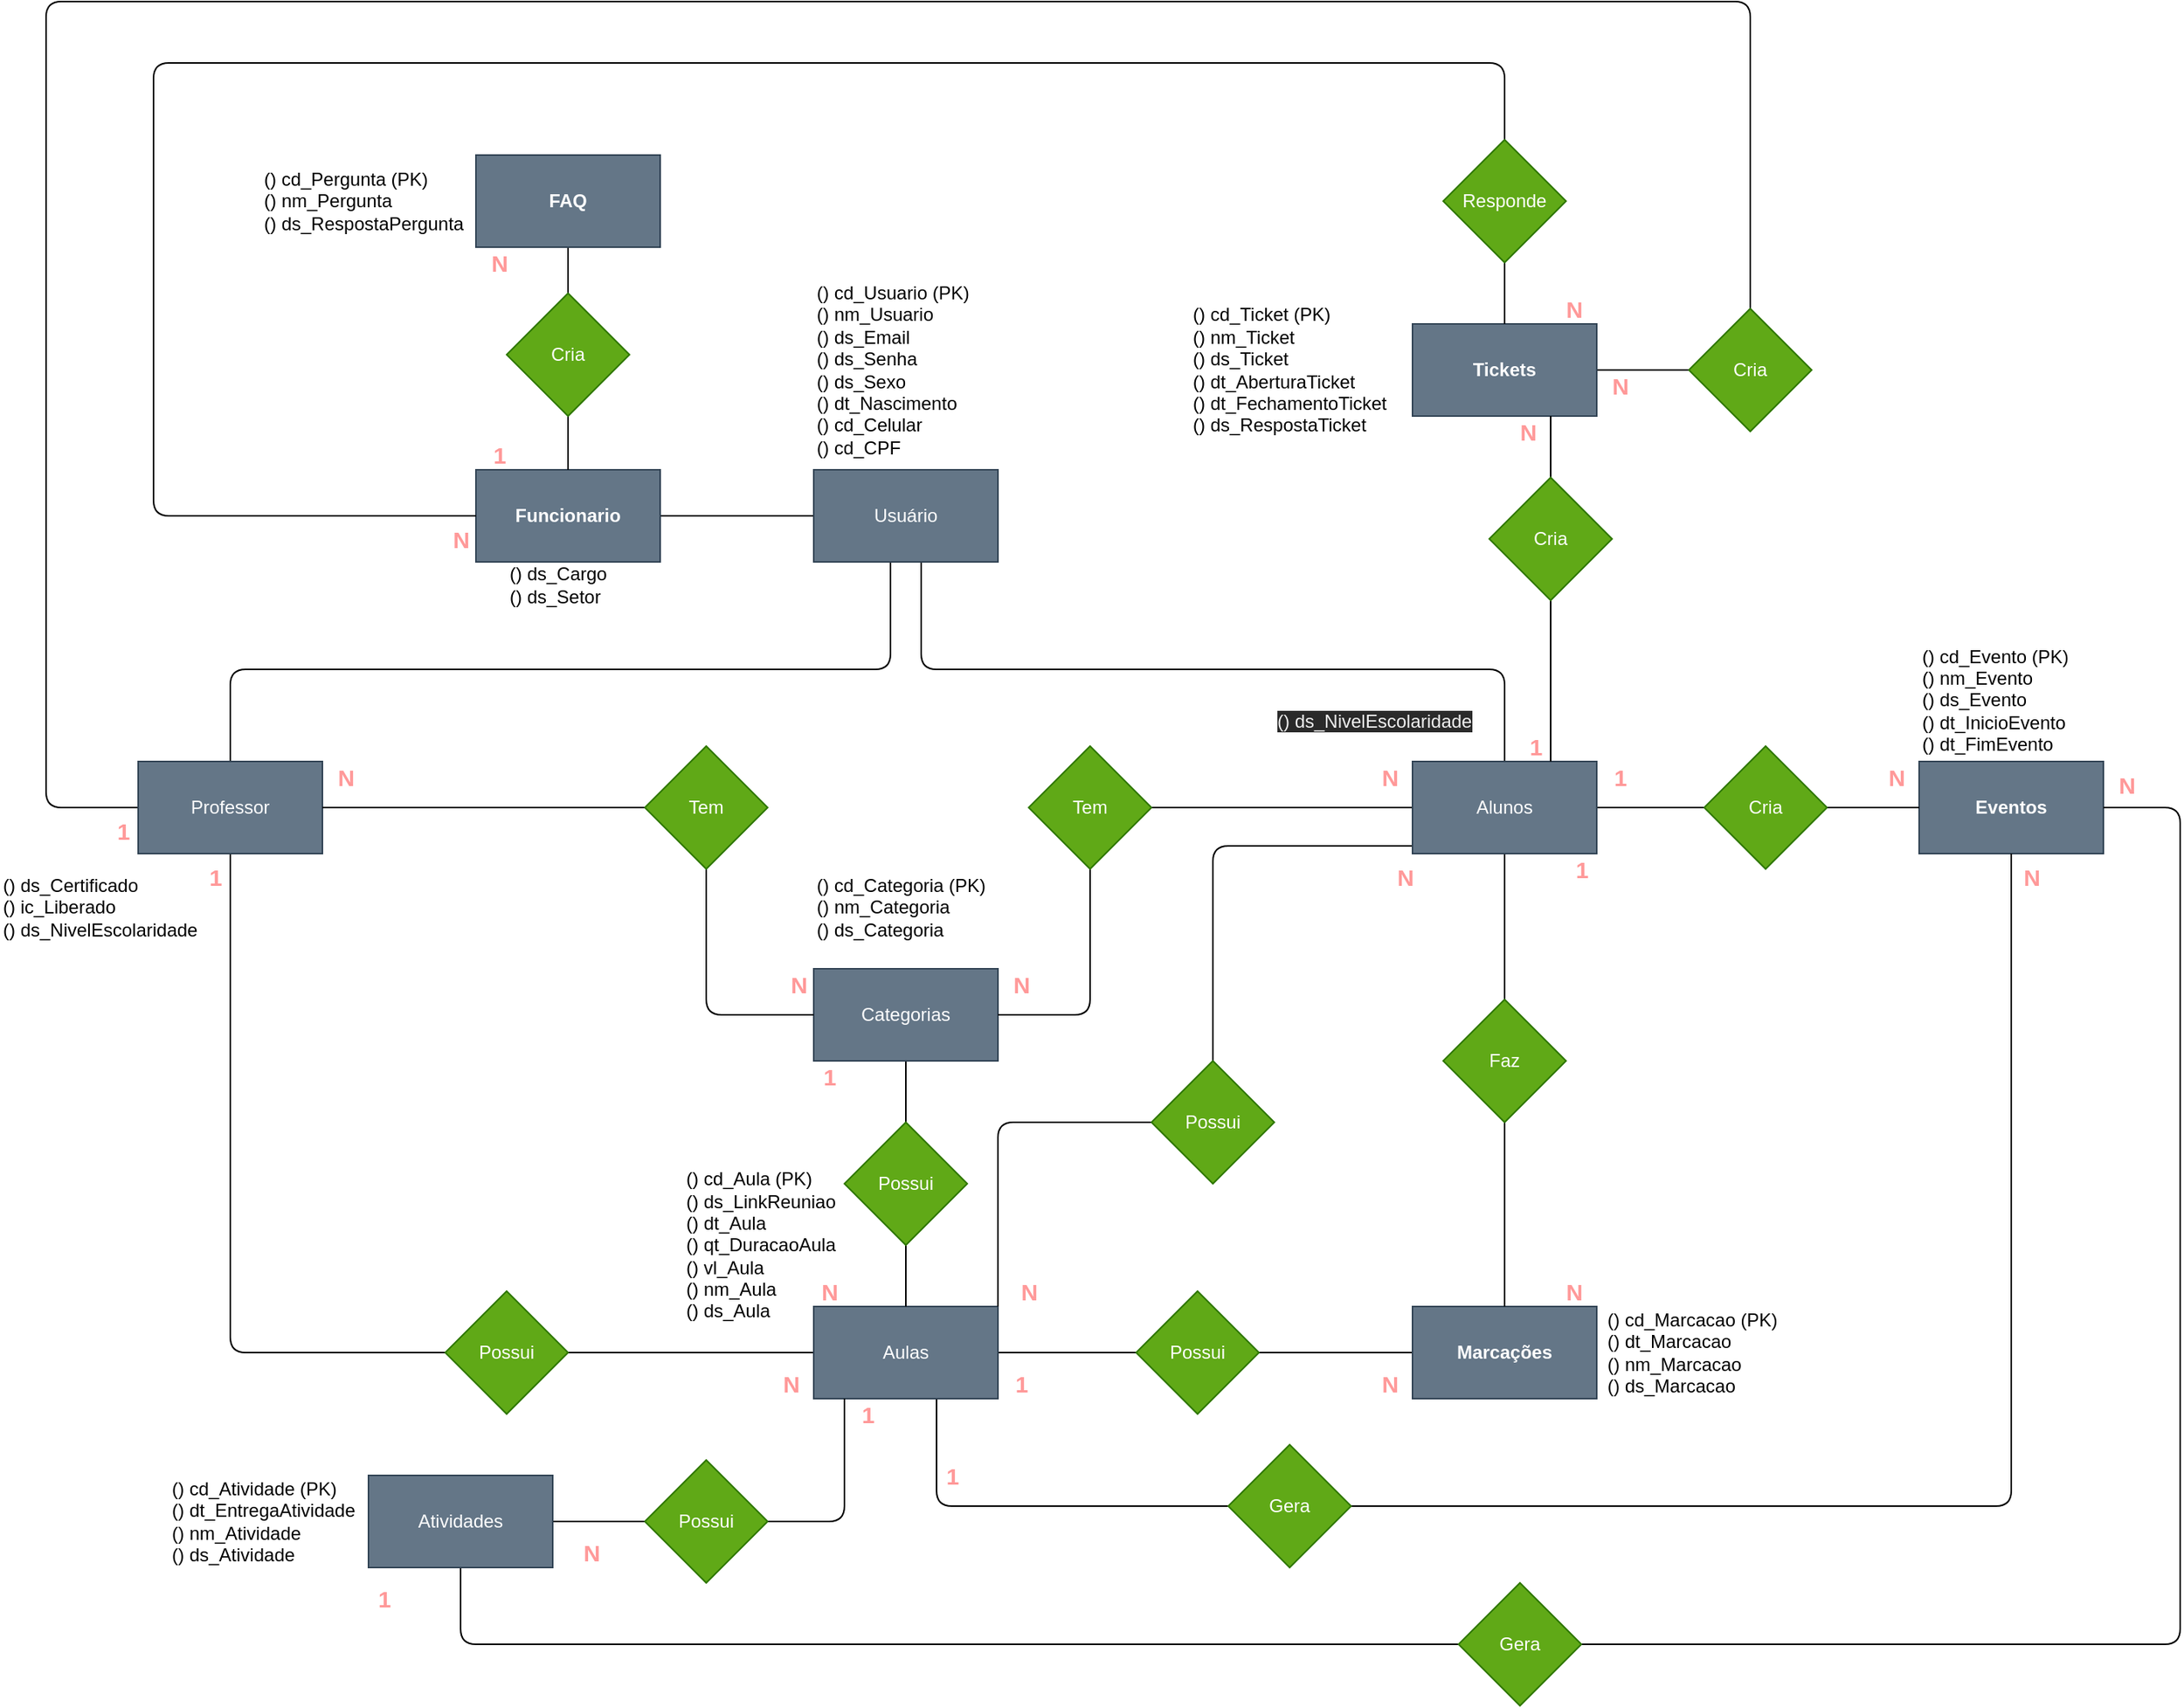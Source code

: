 <mxfile>
    <diagram id="Wx4KEByK1PIdnJh6KDTN" name="DER">
        <mxGraphModel dx="4120" dy="1826" grid="1" gridSize="10" guides="1" tooltips="1" connect="1" arrows="1" fold="1" page="1" pageScale="1" pageWidth="827" pageHeight="1169" math="0" shadow="0">
            <root>
                <mxCell id="0"/>
                <mxCell id="1" parent="0"/>
                <mxCell id="5" value="() cd_Usuario (PK)&lt;br&gt;()&amp;nbsp;nm_Usuario&lt;br&gt;()&amp;nbsp;ds_Email&lt;br&gt;()&amp;nbsp;&lt;span&gt;ds_Senha&lt;br&gt;() ds_Sexo&lt;br&gt;() dt_Nascimento&lt;br&gt;() cd_Celular&lt;br&gt;() cd_CPF&lt;br&gt;&lt;/span&gt;" style="text;html=1;strokeColor=none;fillColor=none;align=left;verticalAlign=middle;whiteSpace=wrap;rounded=0;" parent="1" vertex="1">
                    <mxGeometry x="-1860" y="-390" width="140" height="80" as="geometry"/>
                </mxCell>
                <mxCell id="15" value="() ds_Certificado&lt;br&gt;() ic_Liberado&lt;br&gt;() ds_NivelEscolaridade" style="text;html=1;strokeColor=none;fillColor=none;align=left;verticalAlign=middle;whiteSpace=wrap;rounded=0;" parent="1" vertex="1">
                    <mxGeometry x="-2390" y="-40" width="150" height="80" as="geometry"/>
                </mxCell>
                <mxCell id="16" value="() cd_Categoria (PK)&lt;br&gt;() nm_Categoria&lt;br&gt;() ds_Categoria" style="text;html=1;strokeColor=none;fillColor=none;align=left;verticalAlign=middle;whiteSpace=wrap;rounded=0;" parent="1" vertex="1">
                    <mxGeometry x="-1860" y="-40" width="130" height="80" as="geometry"/>
                </mxCell>
                <mxCell id="17" value="() cd_Aula (PK)&lt;br&gt;() ds_LinkReuniao&lt;br&gt;() dt_Aula&lt;br&gt;() qt_DuracaoAula&lt;br&gt;() vl_Aula&lt;br&gt;() nm_Aula&lt;br&gt;() ds_Aula" style="text;html=1;strokeColor=none;fillColor=none;align=left;verticalAlign=middle;whiteSpace=wrap;rounded=0;" parent="1" vertex="1">
                    <mxGeometry x="-1945" y="180" width="130" height="80" as="geometry"/>
                </mxCell>
                <mxCell id="36" value="() ds_Cargo&lt;br&gt;() ds_Setor" style="text;html=1;strokeColor=none;fillColor=none;align=left;verticalAlign=middle;whiteSpace=wrap;rounded=0;fontStyle=0" parent="1" vertex="1">
                    <mxGeometry x="-2060" y="-250" width="110" height="80" as="geometry"/>
                </mxCell>
                <mxCell id="37" value="&lt;meta charset=&quot;utf-8&quot;&gt;&lt;span style=&quot;color: rgb(240, 240, 240); font-family: helvetica; font-size: 12px; font-style: normal; font-weight: 400; letter-spacing: normal; text-align: left; text-indent: 0px; text-transform: none; word-spacing: 0px; background-color: rgb(42, 42, 42); display: inline; float: none;&quot;&gt;() ds_NivelEscolaridade&lt;/span&gt;" style="text;whiteSpace=wrap;html=1;" parent="1" vertex="1">
                    <mxGeometry x="-1560" y="-135" width="150" height="30" as="geometry"/>
                </mxCell>
                <mxCell id="41" value="() cd_Atividade (PK)&lt;br&gt;() dt_EntregaAtividade&lt;br&gt;() nm_Atividade&lt;br&gt;() ds_Atividade" style="text;html=1;strokeColor=none;fillColor=none;align=left;verticalAlign=middle;whiteSpace=wrap;rounded=0;" parent="1" vertex="1">
                    <mxGeometry x="-2280" y="360" width="130" height="80" as="geometry"/>
                </mxCell>
                <mxCell id="109" style="edgeStyle=orthogonalEdgeStyle;html=1;entryX=1;entryY=0.5;entryDx=0;entryDy=0;endArrow=none;endFill=0;" parent="1" source="105" target="106" edge="1">
                    <mxGeometry relative="1" as="geometry"/>
                </mxCell>
                <mxCell id="113" style="edgeStyle=orthogonalEdgeStyle;html=1;entryX=0.5;entryY=0;entryDx=0;entryDy=0;endArrow=none;endFill=0;" parent="1" source="105" target="112" edge="1">
                    <mxGeometry relative="1" as="geometry">
                        <Array as="points">
                            <mxPoint x="-1810" y="-155"/>
                            <mxPoint x="-2240" y="-155"/>
                        </Array>
                    </mxGeometry>
                </mxCell>
                <mxCell id="115" style="edgeStyle=orthogonalEdgeStyle;html=1;endArrow=none;endFill=0;" parent="1" source="105" target="114" edge="1">
                    <mxGeometry relative="1" as="geometry">
                        <Array as="points">
                            <mxPoint x="-1790" y="-155"/>
                            <mxPoint x="-1410" y="-155"/>
                        </Array>
                    </mxGeometry>
                </mxCell>
                <mxCell id="105" value="Usuário" style="rounded=0;whiteSpace=wrap;html=1;fillColor=#647687;strokeColor=#314354;fontColor=#ffffff;" parent="1" vertex="1">
                    <mxGeometry x="-1860" y="-285" width="120" height="60" as="geometry"/>
                </mxCell>
                <mxCell id="106" value="Funcionario" style="rounded=0;whiteSpace=wrap;html=1;fontStyle=1;fillColor=#647687;strokeColor=#314354;fontColor=#ffffff;" parent="1" vertex="1">
                    <mxGeometry x="-2080" y="-285" width="120" height="60" as="geometry"/>
                </mxCell>
                <mxCell id="tct3I6zgMniIQEvbU7FZ-157" value="" style="edgeStyle=orthogonalEdgeStyle;html=1;endArrow=none;endFill=0;" parent="1" source="108" target="tct3I6zgMniIQEvbU7FZ-156" edge="1">
                    <mxGeometry relative="1" as="geometry"/>
                </mxCell>
                <mxCell id="108" value="FAQ" style="rounded=0;whiteSpace=wrap;html=1;fontStyle=1;fillColor=#647687;strokeColor=#314354;fontColor=#ffffff;" parent="1" vertex="1">
                    <mxGeometry x="-2080" y="-490" width="120" height="60" as="geometry"/>
                </mxCell>
                <mxCell id="171" style="edgeStyle=orthogonalEdgeStyle;html=1;entryX=0;entryY=0.5;entryDx=0;entryDy=0;endArrow=none;endFill=0;" edge="1" parent="1" source="110" target="170">
                    <mxGeometry relative="1" as="geometry"/>
                </mxCell>
                <mxCell id="110" value="Tickets" style="rounded=0;whiteSpace=wrap;html=1;fontStyle=1;fillColor=#647687;strokeColor=#314354;fontColor=#ffffff;" parent="1" vertex="1">
                    <mxGeometry x="-1470" y="-380" width="120" height="60" as="geometry"/>
                </mxCell>
                <mxCell id="146" style="edgeStyle=orthogonalEdgeStyle;html=1;entryX=0;entryY=0.5;entryDx=0;entryDy=0;endArrow=none;endFill=0;" edge="1" parent="1" source="112" target="143">
                    <mxGeometry relative="1" as="geometry">
                        <Array as="points">
                            <mxPoint x="-2240" y="290"/>
                        </Array>
                    </mxGeometry>
                </mxCell>
                <mxCell id="173" style="edgeStyle=orthogonalEdgeStyle;html=1;entryX=0.5;entryY=0;entryDx=0;entryDy=0;endArrow=none;endFill=0;" edge="1" parent="1" source="112" target="170">
                    <mxGeometry relative="1" as="geometry">
                        <Array as="points">
                            <mxPoint x="-2360" y="-65"/>
                            <mxPoint x="-2360" y="-590"/>
                            <mxPoint x="-1250" y="-590"/>
                        </Array>
                    </mxGeometry>
                </mxCell>
                <mxCell id="112" value="Professor" style="rounded=0;whiteSpace=wrap;html=1;fillColor=#647687;strokeColor=#314354;fontColor=#ffffff;" parent="1" vertex="1">
                    <mxGeometry x="-2300" y="-95" width="120" height="60" as="geometry"/>
                </mxCell>
                <mxCell id="tct3I6zgMniIQEvbU7FZ-130" style="edgeStyle=orthogonalEdgeStyle;html=1;entryX=0;entryY=0.5;entryDx=0;entryDy=0;endArrow=none;endFill=0;" parent="1" source="114" target="tct3I6zgMniIQEvbU7FZ-129" edge="1">
                    <mxGeometry relative="1" as="geometry"/>
                </mxCell>
                <mxCell id="tct3I6zgMniIQEvbU7FZ-133" style="edgeStyle=orthogonalEdgeStyle;html=1;entryX=0.5;entryY=0;entryDx=0;entryDy=0;endArrow=none;endFill=0;" parent="1" source="114" target="tct3I6zgMniIQEvbU7FZ-132" edge="1">
                    <mxGeometry relative="1" as="geometry"/>
                </mxCell>
                <mxCell id="tct3I6zgMniIQEvbU7FZ-147" style="edgeStyle=orthogonalEdgeStyle;html=1;endArrow=none;endFill=0;" parent="1" source="114" target="tct3I6zgMniIQEvbU7FZ-145" edge="1">
                    <mxGeometry relative="1" as="geometry"/>
                </mxCell>
                <mxCell id="151" style="edgeStyle=orthogonalEdgeStyle;html=1;entryX=0.5;entryY=0;entryDx=0;entryDy=0;endArrow=none;endFill=0;" edge="1" parent="1" source="114" target="150">
                    <mxGeometry relative="1" as="geometry">
                        <Array as="points">
                            <mxPoint x="-1600" y="-40"/>
                        </Array>
                    </mxGeometry>
                </mxCell>
                <mxCell id="114" value="Alunos" style="rounded=0;whiteSpace=wrap;html=1;fillColor=#647687;strokeColor=#314354;fontColor=#ffffff;" parent="1" vertex="1">
                    <mxGeometry x="-1470" y="-95" width="120" height="60" as="geometry"/>
                </mxCell>
                <mxCell id="116" value="Eventos" style="rounded=0;whiteSpace=wrap;html=1;fontStyle=1;fillColor=#647687;strokeColor=#314354;fontColor=#ffffff;" parent="1" vertex="1">
                    <mxGeometry x="-1140" y="-95" width="120" height="60" as="geometry"/>
                </mxCell>
                <mxCell id="tct3I6zgMniIQEvbU7FZ-136" style="edgeStyle=orthogonalEdgeStyle;html=1;entryX=0;entryY=0.5;entryDx=0;entryDy=0;endArrow=none;endFill=0;" parent="1" source="118" target="tct3I6zgMniIQEvbU7FZ-135" edge="1">
                    <mxGeometry relative="1" as="geometry"/>
                </mxCell>
                <mxCell id="140" style="edgeStyle=orthogonalEdgeStyle;html=1;entryX=0;entryY=0.5;entryDx=0;entryDy=0;endArrow=none;endFill=0;" parent="1" source="118" target="136" edge="1">
                    <mxGeometry relative="1" as="geometry">
                        <Array as="points">
                            <mxPoint x="-1780" y="390"/>
                        </Array>
                    </mxGeometry>
                </mxCell>
                <mxCell id="144" style="edgeStyle=none;html=1;entryX=1;entryY=0.5;entryDx=0;entryDy=0;endArrow=none;endFill=0;" edge="1" parent="1" source="118" target="143">
                    <mxGeometry relative="1" as="geometry"/>
                </mxCell>
                <mxCell id="118" value="Aulas" style="rounded=0;whiteSpace=wrap;html=1;fillColor=#647687;strokeColor=#314354;fontColor=#ffffff;" parent="1" vertex="1">
                    <mxGeometry x="-1860" y="260" width="120" height="60" as="geometry"/>
                </mxCell>
                <mxCell id="tct3I6zgMniIQEvbU7FZ-139" value="" style="edgeStyle=orthogonalEdgeStyle;html=1;endArrow=none;endFill=0;" parent="1" source="119" target="tct3I6zgMniIQEvbU7FZ-138" edge="1">
                    <mxGeometry relative="1" as="geometry"/>
                </mxCell>
                <mxCell id="119" value="Categorias" style="rounded=0;whiteSpace=wrap;html=1;fillColor=#647687;strokeColor=#314354;fontColor=#ffffff;" parent="1" vertex="1">
                    <mxGeometry x="-1860" y="40" width="120" height="60" as="geometry"/>
                </mxCell>
                <mxCell id="tct3I6zgMniIQEvbU7FZ-143" value="" style="edgeStyle=orthogonalEdgeStyle;html=1;endArrow=none;endFill=0;" parent="1" source="123" target="tct3I6zgMniIQEvbU7FZ-142" edge="1">
                    <mxGeometry relative="1" as="geometry"/>
                </mxCell>
                <mxCell id="138" style="edgeStyle=orthogonalEdgeStyle;html=1;entryX=0;entryY=0.5;entryDx=0;entryDy=0;endArrow=none;endFill=0;" parent="1" source="123" target="137" edge="1">
                    <mxGeometry relative="1" as="geometry">
                        <Array as="points">
                            <mxPoint x="-2090" y="480"/>
                        </Array>
                    </mxGeometry>
                </mxCell>
                <mxCell id="123" value="Atividades" style="rounded=0;whiteSpace=wrap;html=1;fillColor=#647687;strokeColor=#314354;fontColor=#ffffff;" parent="1" vertex="1">
                    <mxGeometry x="-2150" y="370" width="120" height="60" as="geometry"/>
                </mxCell>
                <mxCell id="tct3I6zgMniIQEvbU7FZ-137" style="edgeStyle=orthogonalEdgeStyle;html=1;endArrow=none;endFill=0;" parent="1" source="126" target="tct3I6zgMniIQEvbU7FZ-135" edge="1">
                    <mxGeometry relative="1" as="geometry"/>
                </mxCell>
                <mxCell id="126" value="Marcações" style="rounded=0;whiteSpace=wrap;html=1;fontStyle=1;fillColor=#647687;strokeColor=#314354;fontColor=#ffffff;" parent="1" vertex="1">
                    <mxGeometry x="-1470" y="260" width="120" height="60" as="geometry"/>
                </mxCell>
                <mxCell id="tct3I6zgMniIQEvbU7FZ-131" style="edgeStyle=orthogonalEdgeStyle;html=1;entryX=0;entryY=0.5;entryDx=0;entryDy=0;endArrow=none;endFill=0;" parent="1" source="tct3I6zgMniIQEvbU7FZ-129" target="116" edge="1">
                    <mxGeometry relative="1" as="geometry"/>
                </mxCell>
                <mxCell id="tct3I6zgMniIQEvbU7FZ-129" value="Cria" style="rhombus;whiteSpace=wrap;html=1;fillColor=#60a917;fontColor=#ffffff;strokeColor=#2D7600;" parent="1" vertex="1">
                    <mxGeometry x="-1280" y="-105" width="80" height="80" as="geometry"/>
                </mxCell>
                <mxCell id="tct3I6zgMniIQEvbU7FZ-134" style="edgeStyle=orthogonalEdgeStyle;html=1;entryX=0.5;entryY=0;entryDx=0;entryDy=0;endArrow=none;endFill=0;" parent="1" source="tct3I6zgMniIQEvbU7FZ-132" target="126" edge="1">
                    <mxGeometry relative="1" as="geometry"/>
                </mxCell>
                <mxCell id="tct3I6zgMniIQEvbU7FZ-132" value="Faz" style="rhombus;whiteSpace=wrap;html=1;fillColor=#60a917;fontColor=#ffffff;strokeColor=#2D7600;" parent="1" vertex="1">
                    <mxGeometry x="-1450" y="60" width="80" height="80" as="geometry"/>
                </mxCell>
                <mxCell id="tct3I6zgMniIQEvbU7FZ-135" value="Possui" style="rhombus;whiteSpace=wrap;html=1;fillColor=#60a917;fontColor=#ffffff;strokeColor=#2D7600;" parent="1" vertex="1">
                    <mxGeometry x="-1650" y="250" width="80" height="80" as="geometry"/>
                </mxCell>
                <mxCell id="tct3I6zgMniIQEvbU7FZ-140" value="" style="edgeStyle=orthogonalEdgeStyle;html=1;endArrow=none;endFill=0;" parent="1" source="tct3I6zgMniIQEvbU7FZ-138" target="118" edge="1">
                    <mxGeometry relative="1" as="geometry"/>
                </mxCell>
                <mxCell id="tct3I6zgMniIQEvbU7FZ-138" value="Possui" style="rhombus;whiteSpace=wrap;html=1;fillColor=#60a917;fontColor=#ffffff;strokeColor=#2D7600;" parent="1" vertex="1">
                    <mxGeometry x="-1840" y="140" width="80" height="80" as="geometry"/>
                </mxCell>
                <mxCell id="tct3I6zgMniIQEvbU7FZ-144" value="" style="edgeStyle=orthogonalEdgeStyle;html=1;endArrow=none;endFill=0;" parent="1" source="tct3I6zgMniIQEvbU7FZ-142" target="118" edge="1">
                    <mxGeometry relative="1" as="geometry">
                        <Array as="points">
                            <mxPoint x="-1840" y="400"/>
                        </Array>
                    </mxGeometry>
                </mxCell>
                <mxCell id="tct3I6zgMniIQEvbU7FZ-142" value="Possui" style="rhombus;whiteSpace=wrap;html=1;fillColor=#60a917;fontColor=#ffffff;strokeColor=#2D7600;" parent="1" vertex="1">
                    <mxGeometry x="-1970" y="360" width="80" height="80" as="geometry"/>
                </mxCell>
                <mxCell id="tct3I6zgMniIQEvbU7FZ-148" style="edgeStyle=orthogonalEdgeStyle;html=1;entryX=1;entryY=0.5;entryDx=0;entryDy=0;endArrow=none;endFill=0;" parent="1" source="tct3I6zgMniIQEvbU7FZ-145" target="119" edge="1">
                    <mxGeometry relative="1" as="geometry">
                        <Array as="points">
                            <mxPoint x="-1680" y="70"/>
                        </Array>
                    </mxGeometry>
                </mxCell>
                <mxCell id="tct3I6zgMniIQEvbU7FZ-145" value="Tem" style="rhombus;whiteSpace=wrap;html=1;fillColor=#60a917;fontColor=#ffffff;strokeColor=#2D7600;" parent="1" vertex="1">
                    <mxGeometry x="-1720" y="-105" width="80" height="80" as="geometry"/>
                </mxCell>
                <mxCell id="tct3I6zgMniIQEvbU7FZ-150" style="edgeStyle=orthogonalEdgeStyle;html=1;entryX=0;entryY=0.5;entryDx=0;entryDy=0;endArrow=none;endFill=0;" parent="1" source="tct3I6zgMniIQEvbU7FZ-149" target="119" edge="1">
                    <mxGeometry relative="1" as="geometry">
                        <Array as="points">
                            <mxPoint x="-1930" y="70"/>
                        </Array>
                    </mxGeometry>
                </mxCell>
                <mxCell id="tct3I6zgMniIQEvbU7FZ-151" style="edgeStyle=orthogonalEdgeStyle;html=1;entryX=1;entryY=0.5;entryDx=0;entryDy=0;endArrow=none;endFill=0;" parent="1" source="tct3I6zgMniIQEvbU7FZ-149" target="112" edge="1">
                    <mxGeometry relative="1" as="geometry"/>
                </mxCell>
                <mxCell id="tct3I6zgMniIQEvbU7FZ-149" value="Tem" style="rhombus;whiteSpace=wrap;html=1;fillColor=#60a917;fontColor=#ffffff;strokeColor=#2D7600;" parent="1" vertex="1">
                    <mxGeometry x="-1970" y="-105" width="80" height="80" as="geometry"/>
                </mxCell>
                <mxCell id="tct3I6zgMniIQEvbU7FZ-158" value="" style="edgeStyle=orthogonalEdgeStyle;html=1;endArrow=none;endFill=0;" parent="1" source="tct3I6zgMniIQEvbU7FZ-156" target="106" edge="1">
                    <mxGeometry relative="1" as="geometry"/>
                </mxCell>
                <mxCell id="tct3I6zgMniIQEvbU7FZ-156" value="Cria" style="rhombus;whiteSpace=wrap;html=1;fillColor=#60a917;fontColor=#ffffff;strokeColor=#2D7600;" parent="1" vertex="1">
                    <mxGeometry x="-2060" y="-400" width="80" height="80" as="geometry"/>
                </mxCell>
                <mxCell id="tct3I6zgMniIQEvbU7FZ-159" value="N" style="text;html=1;align=center;verticalAlign=middle;resizable=0;points=[];autosize=1;strokeColor=none;fillColor=none;fontStyle=1;fontSize=15;fontColor=#FF9999;" parent="1" vertex="1">
                    <mxGeometry x="-1170" y="-95" width="30" height="20" as="geometry"/>
                </mxCell>
                <mxCell id="tct3I6zgMniIQEvbU7FZ-160" value="1" style="text;html=1;align=center;verticalAlign=middle;resizable=0;points=[];autosize=1;strokeColor=none;fillColor=none;fontStyle=1;fontSize=15;fontColor=#FF9999;" parent="1" vertex="1">
                    <mxGeometry x="-1345" y="-95" width="20" height="20" as="geometry"/>
                </mxCell>
                <mxCell id="tct3I6zgMniIQEvbU7FZ-161" value="1" style="text;html=1;align=center;verticalAlign=middle;resizable=0;points=[];autosize=1;strokeColor=none;fillColor=none;fontStyle=1;fontSize=15;fontColor=#FF9999;" parent="1" vertex="1">
                    <mxGeometry x="-1370" y="-35" width="20" height="20" as="geometry"/>
                </mxCell>
                <mxCell id="tct3I6zgMniIQEvbU7FZ-162" value="N" style="text;html=1;align=center;verticalAlign=middle;resizable=0;points=[];autosize=1;strokeColor=none;fillColor=none;fontStyle=1;fontSize=15;fontColor=#FF9999;" parent="1" vertex="1">
                    <mxGeometry x="-1380" y="240" width="30" height="20" as="geometry"/>
                </mxCell>
                <mxCell id="tct3I6zgMniIQEvbU7FZ-163" value="N" style="text;html=1;align=center;verticalAlign=middle;resizable=0;points=[];autosize=1;strokeColor=none;fillColor=none;fontStyle=1;fontSize=15;fontColor=#FF9999;" parent="1" vertex="1">
                    <mxGeometry x="-1500" y="300" width="30" height="20" as="geometry"/>
                </mxCell>
                <mxCell id="tct3I6zgMniIQEvbU7FZ-164" value="1" style="text;html=1;align=center;verticalAlign=middle;resizable=0;points=[];autosize=1;strokeColor=none;fillColor=none;fontStyle=1;fontSize=15;fontColor=#FF9999;" parent="1" vertex="1">
                    <mxGeometry x="-1735" y="300" width="20" height="20" as="geometry"/>
                </mxCell>
                <mxCell id="tct3I6zgMniIQEvbU7FZ-165" value="N" style="text;html=1;align=center;verticalAlign=middle;resizable=0;points=[];autosize=1;strokeColor=none;fillColor=none;fontStyle=1;fontSize=15;fontColor=#FF9999;" parent="1" vertex="1">
                    <mxGeometry x="-2020" y="410" width="30" height="20" as="geometry"/>
                </mxCell>
                <mxCell id="tct3I6zgMniIQEvbU7FZ-166" value="1" style="text;html=1;align=center;verticalAlign=middle;resizable=0;points=[];autosize=1;strokeColor=none;fillColor=none;fontStyle=1;fontSize=15;fontColor=#FF9999;" parent="1" vertex="1">
                    <mxGeometry x="-1835" y="320" width="20" height="20" as="geometry"/>
                </mxCell>
                <mxCell id="tct3I6zgMniIQEvbU7FZ-167" value="1" style="text;html=1;align=center;verticalAlign=middle;resizable=0;points=[];autosize=1;strokeColor=none;fillColor=none;fontStyle=1;fontSize=15;fontColor=#FF9999;" parent="1" vertex="1">
                    <mxGeometry x="-1860" y="100" width="20" height="20" as="geometry"/>
                </mxCell>
                <mxCell id="tct3I6zgMniIQEvbU7FZ-168" value="N" style="text;html=1;align=center;verticalAlign=middle;resizable=0;points=[];autosize=1;strokeColor=none;fillColor=none;fontStyle=1;fontSize=15;fontColor=#FF9999;" parent="1" vertex="1">
                    <mxGeometry x="-1865" y="240" width="30" height="20" as="geometry"/>
                </mxCell>
                <mxCell id="tct3I6zgMniIQEvbU7FZ-169" value="N" style="text;html=1;align=center;verticalAlign=middle;resizable=0;points=[];autosize=1;strokeColor=none;fillColor=none;fontStyle=1;fontSize=15;fontColor=#FF9999;" parent="1" vertex="1">
                    <mxGeometry x="-1885" y="40" width="30" height="20" as="geometry"/>
                </mxCell>
                <mxCell id="tct3I6zgMniIQEvbU7FZ-170" value="N" style="text;html=1;align=center;verticalAlign=middle;resizable=0;points=[];autosize=1;strokeColor=none;fillColor=none;fontStyle=1;fontSize=15;fontColor=#FF9999;" parent="1" vertex="1">
                    <mxGeometry x="-2180" y="-95" width="30" height="20" as="geometry"/>
                </mxCell>
                <mxCell id="tct3I6zgMniIQEvbU7FZ-171" value="N" style="text;html=1;align=center;verticalAlign=middle;resizable=0;points=[];autosize=1;strokeColor=none;fillColor=none;fontStyle=1;fontSize=15;fontColor=#FF9999;" parent="1" vertex="1">
                    <mxGeometry x="-1740" y="40" width="30" height="20" as="geometry"/>
                </mxCell>
                <mxCell id="tct3I6zgMniIQEvbU7FZ-172" value="N" style="text;html=1;align=center;verticalAlign=middle;resizable=0;points=[];autosize=1;strokeColor=none;fillColor=none;fontStyle=1;fontSize=15;fontColor=#FF9999;" parent="1" vertex="1">
                    <mxGeometry x="-1500" y="-95" width="30" height="20" as="geometry"/>
                </mxCell>
                <mxCell id="tct3I6zgMniIQEvbU7FZ-173" value="N" style="text;html=1;align=center;verticalAlign=middle;resizable=0;points=[];autosize=1;strokeColor=none;fillColor=none;fontStyle=1;fontSize=15;fontColor=#FF9999;" parent="1" vertex="1">
                    <mxGeometry x="-2105" y="-250" width="30" height="20" as="geometry"/>
                </mxCell>
                <mxCell id="tct3I6zgMniIQEvbU7FZ-174" value="N" style="text;html=1;align=center;verticalAlign=middle;resizable=0;points=[];autosize=1;strokeColor=none;fillColor=none;fontStyle=1;fontSize=15;fontColor=#FF9999;" parent="1" vertex="1">
                    <mxGeometry x="-1380" y="-400" width="30" height="20" as="geometry"/>
                </mxCell>
                <mxCell id="tct3I6zgMniIQEvbU7FZ-175" value="1" style="text;html=1;align=center;verticalAlign=middle;resizable=0;points=[];autosize=1;strokeColor=none;fillColor=none;fontStyle=1;fontSize=15;fontColor=#FF9999;" parent="1" vertex="1">
                    <mxGeometry x="-2075" y="-305" width="20" height="20" as="geometry"/>
                </mxCell>
                <mxCell id="tct3I6zgMniIQEvbU7FZ-176" value="N" style="text;html=1;align=center;verticalAlign=middle;resizable=0;points=[];autosize=1;strokeColor=none;fillColor=none;fontStyle=1;fontSize=15;fontColor=#FF9999;" parent="1" vertex="1">
                    <mxGeometry x="-2080" y="-430" width="30" height="20" as="geometry"/>
                </mxCell>
                <mxCell id="tct3I6zgMniIQEvbU7FZ-177" value="() cd_Pergunta (PK)&lt;br&gt;() nm_Pergunta&lt;br&gt;() ds_RespostaPergunta" style="text;html=1;strokeColor=none;fillColor=none;align=left;verticalAlign=middle;whiteSpace=wrap;rounded=0;fontStyle=0" parent="1" vertex="1">
                    <mxGeometry x="-2220" y="-500" width="140" height="80" as="geometry"/>
                </mxCell>
                <mxCell id="tct3I6zgMniIQEvbU7FZ-178" value="() cd_Ticket (PK)&lt;br&gt;() nm_Ticket&lt;br&gt;() ds_Ticket&lt;br&gt;() dt_AberturaTicket&lt;br&gt;() dt_FechamentoTicket&lt;br&gt;() ds_RespostaTicket" style="text;html=1;strokeColor=none;fillColor=none;align=left;verticalAlign=middle;whiteSpace=wrap;rounded=0;fontStyle=0" parent="1" vertex="1">
                    <mxGeometry x="-1615" y="-390" width="145" height="80" as="geometry"/>
                </mxCell>
                <mxCell id="tct3I6zgMniIQEvbU7FZ-179" value="() cd_Evento (PK)&lt;br&gt;() nm_Evento&lt;br&gt;() ds_Evento&lt;br&gt;() dt_InicioEvento&lt;br&gt;() dt_FimEvento" style="text;html=1;strokeColor=none;fillColor=none;align=left;verticalAlign=middle;whiteSpace=wrap;rounded=0;fontStyle=0" parent="1" vertex="1">
                    <mxGeometry x="-1140" y="-175" width="145" height="80" as="geometry"/>
                </mxCell>
                <mxCell id="tct3I6zgMniIQEvbU7FZ-180" value="() cd_Marcacao (PK)&lt;br&gt;() dt_Marcacao&lt;br&gt;() nm_Marcacao&lt;br&gt;() ds_Marcacao" style="text;html=1;strokeColor=none;fillColor=none;align=left;verticalAlign=middle;whiteSpace=wrap;rounded=0;fontStyle=0" parent="1" vertex="1">
                    <mxGeometry x="-1345" y="250" width="145" height="80" as="geometry"/>
                </mxCell>
                <mxCell id="132" value="1" style="text;html=1;align=center;verticalAlign=middle;resizable=0;points=[];autosize=1;strokeColor=none;fillColor=none;fontStyle=1;fontSize=15;fontColor=#FF9999;" parent="1" vertex="1">
                    <mxGeometry x="-2150" y="440" width="20" height="20" as="geometry"/>
                </mxCell>
                <mxCell id="133" value="N" style="text;html=1;align=center;verticalAlign=middle;resizable=0;points=[];autosize=1;strokeColor=none;fillColor=none;fontStyle=1;fontSize=15;fontColor=#FF9999;" parent="1" vertex="1">
                    <mxGeometry x="-1020" y="-90" width="30" height="20" as="geometry"/>
                </mxCell>
                <mxCell id="134" value="1" style="text;html=1;align=center;verticalAlign=middle;resizable=0;points=[];autosize=1;strokeColor=none;fillColor=none;fontStyle=1;fontSize=15;fontColor=#FF9999;" parent="1" vertex="1">
                    <mxGeometry x="-1780" y="360" width="20" height="20" as="geometry"/>
                </mxCell>
                <mxCell id="135" value="N" style="text;html=1;align=center;verticalAlign=middle;resizable=0;points=[];autosize=1;strokeColor=none;fillColor=none;fontStyle=1;fontSize=15;fontColor=#FF9999;" parent="1" vertex="1">
                    <mxGeometry x="-1082.5" y="-30" width="30" height="20" as="geometry"/>
                </mxCell>
                <mxCell id="142" style="edgeStyle=orthogonalEdgeStyle;html=1;entryX=0.5;entryY=1;entryDx=0;entryDy=0;endArrow=none;endFill=0;" parent="1" source="136" target="116" edge="1">
                    <mxGeometry relative="1" as="geometry"/>
                </mxCell>
                <mxCell id="136" value="Gera" style="rhombus;whiteSpace=wrap;html=1;fillColor=#60a917;fontColor=#ffffff;strokeColor=#2D7600;" parent="1" vertex="1">
                    <mxGeometry x="-1590" y="350" width="80" height="80" as="geometry"/>
                </mxCell>
                <mxCell id="139" style="edgeStyle=orthogonalEdgeStyle;html=1;entryX=1;entryY=0.5;entryDx=0;entryDy=0;endArrow=none;endFill=0;" parent="1" source="137" target="116" edge="1">
                    <mxGeometry relative="1" as="geometry">
                        <Array as="points">
                            <mxPoint x="-970" y="480"/>
                            <mxPoint x="-970" y="-65"/>
                        </Array>
                    </mxGeometry>
                </mxCell>
                <mxCell id="137" value="Gera" style="rhombus;whiteSpace=wrap;html=1;fillColor=#60a917;fontColor=#ffffff;strokeColor=#2D7600;" parent="1" vertex="1">
                    <mxGeometry x="-1440" y="440" width="80" height="80" as="geometry"/>
                </mxCell>
                <mxCell id="143" value="Possui" style="rhombus;whiteSpace=wrap;html=1;fillColor=#60a917;fontColor=#ffffff;strokeColor=#2D7600;" vertex="1" parent="1">
                    <mxGeometry x="-2100" y="250" width="80" height="80" as="geometry"/>
                </mxCell>
                <mxCell id="147" value="N" style="text;html=1;align=center;verticalAlign=middle;resizable=0;points=[];autosize=1;strokeColor=none;fillColor=none;fontStyle=1;fontSize=15;fontColor=#FF9999;" vertex="1" parent="1">
                    <mxGeometry x="-1890" y="300" width="30" height="20" as="geometry"/>
                </mxCell>
                <mxCell id="148" value="1" style="text;html=1;align=center;verticalAlign=middle;resizable=0;points=[];autosize=1;strokeColor=none;fillColor=none;fontStyle=1;fontSize=15;fontColor=#FF9999;" vertex="1" parent="1">
                    <mxGeometry x="-2260" y="-30" width="20" height="20" as="geometry"/>
                </mxCell>
                <mxCell id="152" style="edgeStyle=orthogonalEdgeStyle;html=1;entryX=1;entryY=0;entryDx=0;entryDy=0;endArrow=none;endFill=0;" edge="1" parent="1" source="150" target="118">
                    <mxGeometry relative="1" as="geometry"/>
                </mxCell>
                <mxCell id="150" value="Possui" style="rhombus;whiteSpace=wrap;html=1;fillColor=#60a917;fontColor=#ffffff;strokeColor=#2D7600;" vertex="1" parent="1">
                    <mxGeometry x="-1640" y="100" width="80" height="80" as="geometry"/>
                </mxCell>
                <mxCell id="153" value="N" style="text;html=1;align=center;verticalAlign=middle;resizable=0;points=[];autosize=1;strokeColor=none;fillColor=none;fontStyle=1;fontSize=15;fontColor=#FF9999;" vertex="1" parent="1">
                    <mxGeometry x="-1490" y="-30" width="30" height="20" as="geometry"/>
                </mxCell>
                <mxCell id="154" value="N" style="text;html=1;align=center;verticalAlign=middle;resizable=0;points=[];autosize=1;strokeColor=none;fillColor=none;fontStyle=1;fontSize=15;fontColor=#FF9999;" vertex="1" parent="1">
                    <mxGeometry x="-1735" y="240" width="30" height="20" as="geometry"/>
                </mxCell>
                <mxCell id="159" value="1" style="text;html=1;align=center;verticalAlign=middle;resizable=0;points=[];autosize=1;strokeColor=none;fillColor=none;fontStyle=1;fontSize=15;fontColor=#FF9999;" vertex="1" parent="1">
                    <mxGeometry x="-1400" y="-115" width="20" height="20" as="geometry"/>
                </mxCell>
                <mxCell id="160" value="N" style="text;html=1;align=center;verticalAlign=middle;resizable=0;points=[];autosize=1;strokeColor=none;fillColor=none;fontStyle=1;fontSize=15;fontColor=#FF9999;" vertex="1" parent="1">
                    <mxGeometry x="-1410" y="-320" width="30" height="20" as="geometry"/>
                </mxCell>
                <mxCell id="163" style="edgeStyle=orthogonalEdgeStyle;html=1;entryX=0.5;entryY=0;entryDx=0;entryDy=0;endArrow=none;endFill=0;" edge="1" parent="1" source="162" target="110">
                    <mxGeometry relative="1" as="geometry"/>
                </mxCell>
                <mxCell id="164" style="edgeStyle=orthogonalEdgeStyle;html=1;entryX=0;entryY=0.5;entryDx=0;entryDy=0;endArrow=none;endFill=0;" edge="1" parent="1" source="162" target="106">
                    <mxGeometry relative="1" as="geometry">
                        <Array as="points">
                            <mxPoint x="-1410" y="-550"/>
                            <mxPoint x="-2290" y="-550"/>
                            <mxPoint x="-2290" y="-255"/>
                        </Array>
                    </mxGeometry>
                </mxCell>
                <mxCell id="162" value="Responde" style="rhombus;whiteSpace=wrap;html=1;fillColor=#60a917;fontColor=#ffffff;strokeColor=#2D7600;" vertex="1" parent="1">
                    <mxGeometry x="-1450" y="-500" width="80" height="80" as="geometry"/>
                </mxCell>
                <mxCell id="166" style="edgeStyle=orthogonalEdgeStyle;html=1;entryX=0.75;entryY=1;entryDx=0;entryDy=0;endArrow=none;endFill=0;" edge="1" parent="1" source="165" target="110">
                    <mxGeometry relative="1" as="geometry"/>
                </mxCell>
                <mxCell id="169" style="edgeStyle=orthogonalEdgeStyle;html=1;entryX=0.75;entryY=0;entryDx=0;entryDy=0;endArrow=none;endFill=0;" edge="1" parent="1" source="165" target="114">
                    <mxGeometry relative="1" as="geometry"/>
                </mxCell>
                <mxCell id="165" value="Cria" style="rhombus;whiteSpace=wrap;html=1;fillColor=#60a917;fontColor=#ffffff;strokeColor=#2D7600;" vertex="1" parent="1">
                    <mxGeometry x="-1420" y="-280" width="80" height="80" as="geometry"/>
                </mxCell>
                <mxCell id="170" value="Cria" style="rhombus;whiteSpace=wrap;html=1;fillColor=#60a917;fontColor=#ffffff;strokeColor=#2D7600;" vertex="1" parent="1">
                    <mxGeometry x="-1290" y="-390" width="80" height="80" as="geometry"/>
                </mxCell>
                <mxCell id="172" value="N" style="text;html=1;align=center;verticalAlign=middle;resizable=0;points=[];autosize=1;strokeColor=none;fillColor=none;fontStyle=1;fontSize=15;fontColor=#FF9999;" vertex="1" parent="1">
                    <mxGeometry x="-1350" y="-350" width="30" height="20" as="geometry"/>
                </mxCell>
                <mxCell id="174" value="1" style="text;html=1;align=center;verticalAlign=middle;resizable=0;points=[];autosize=1;strokeColor=none;fillColor=none;fontStyle=1;fontSize=15;fontColor=#FF9999;" vertex="1" parent="1">
                    <mxGeometry x="-2320" y="-60" width="20" height="20" as="geometry"/>
                </mxCell>
            </root>
        </mxGraphModel>
    </diagram>
</mxfile>